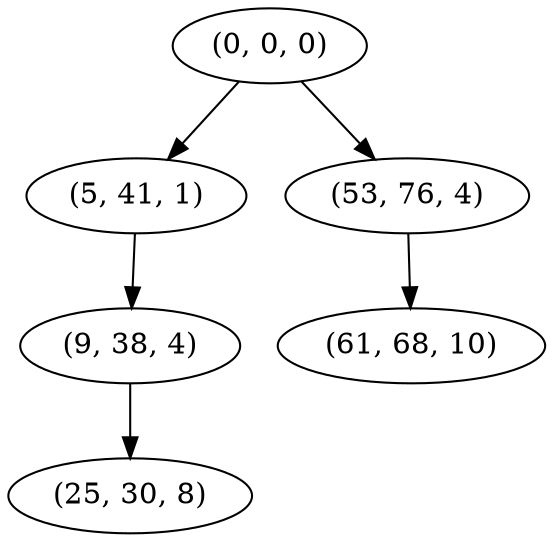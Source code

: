digraph tree {
    "(0, 0, 0)";
    "(5, 41, 1)";
    "(9, 38, 4)";
    "(25, 30, 8)";
    "(53, 76, 4)";
    "(61, 68, 10)";
    "(0, 0, 0)" -> "(5, 41, 1)";
    "(0, 0, 0)" -> "(53, 76, 4)";
    "(5, 41, 1)" -> "(9, 38, 4)";
    "(9, 38, 4)" -> "(25, 30, 8)";
    "(53, 76, 4)" -> "(61, 68, 10)";
}
